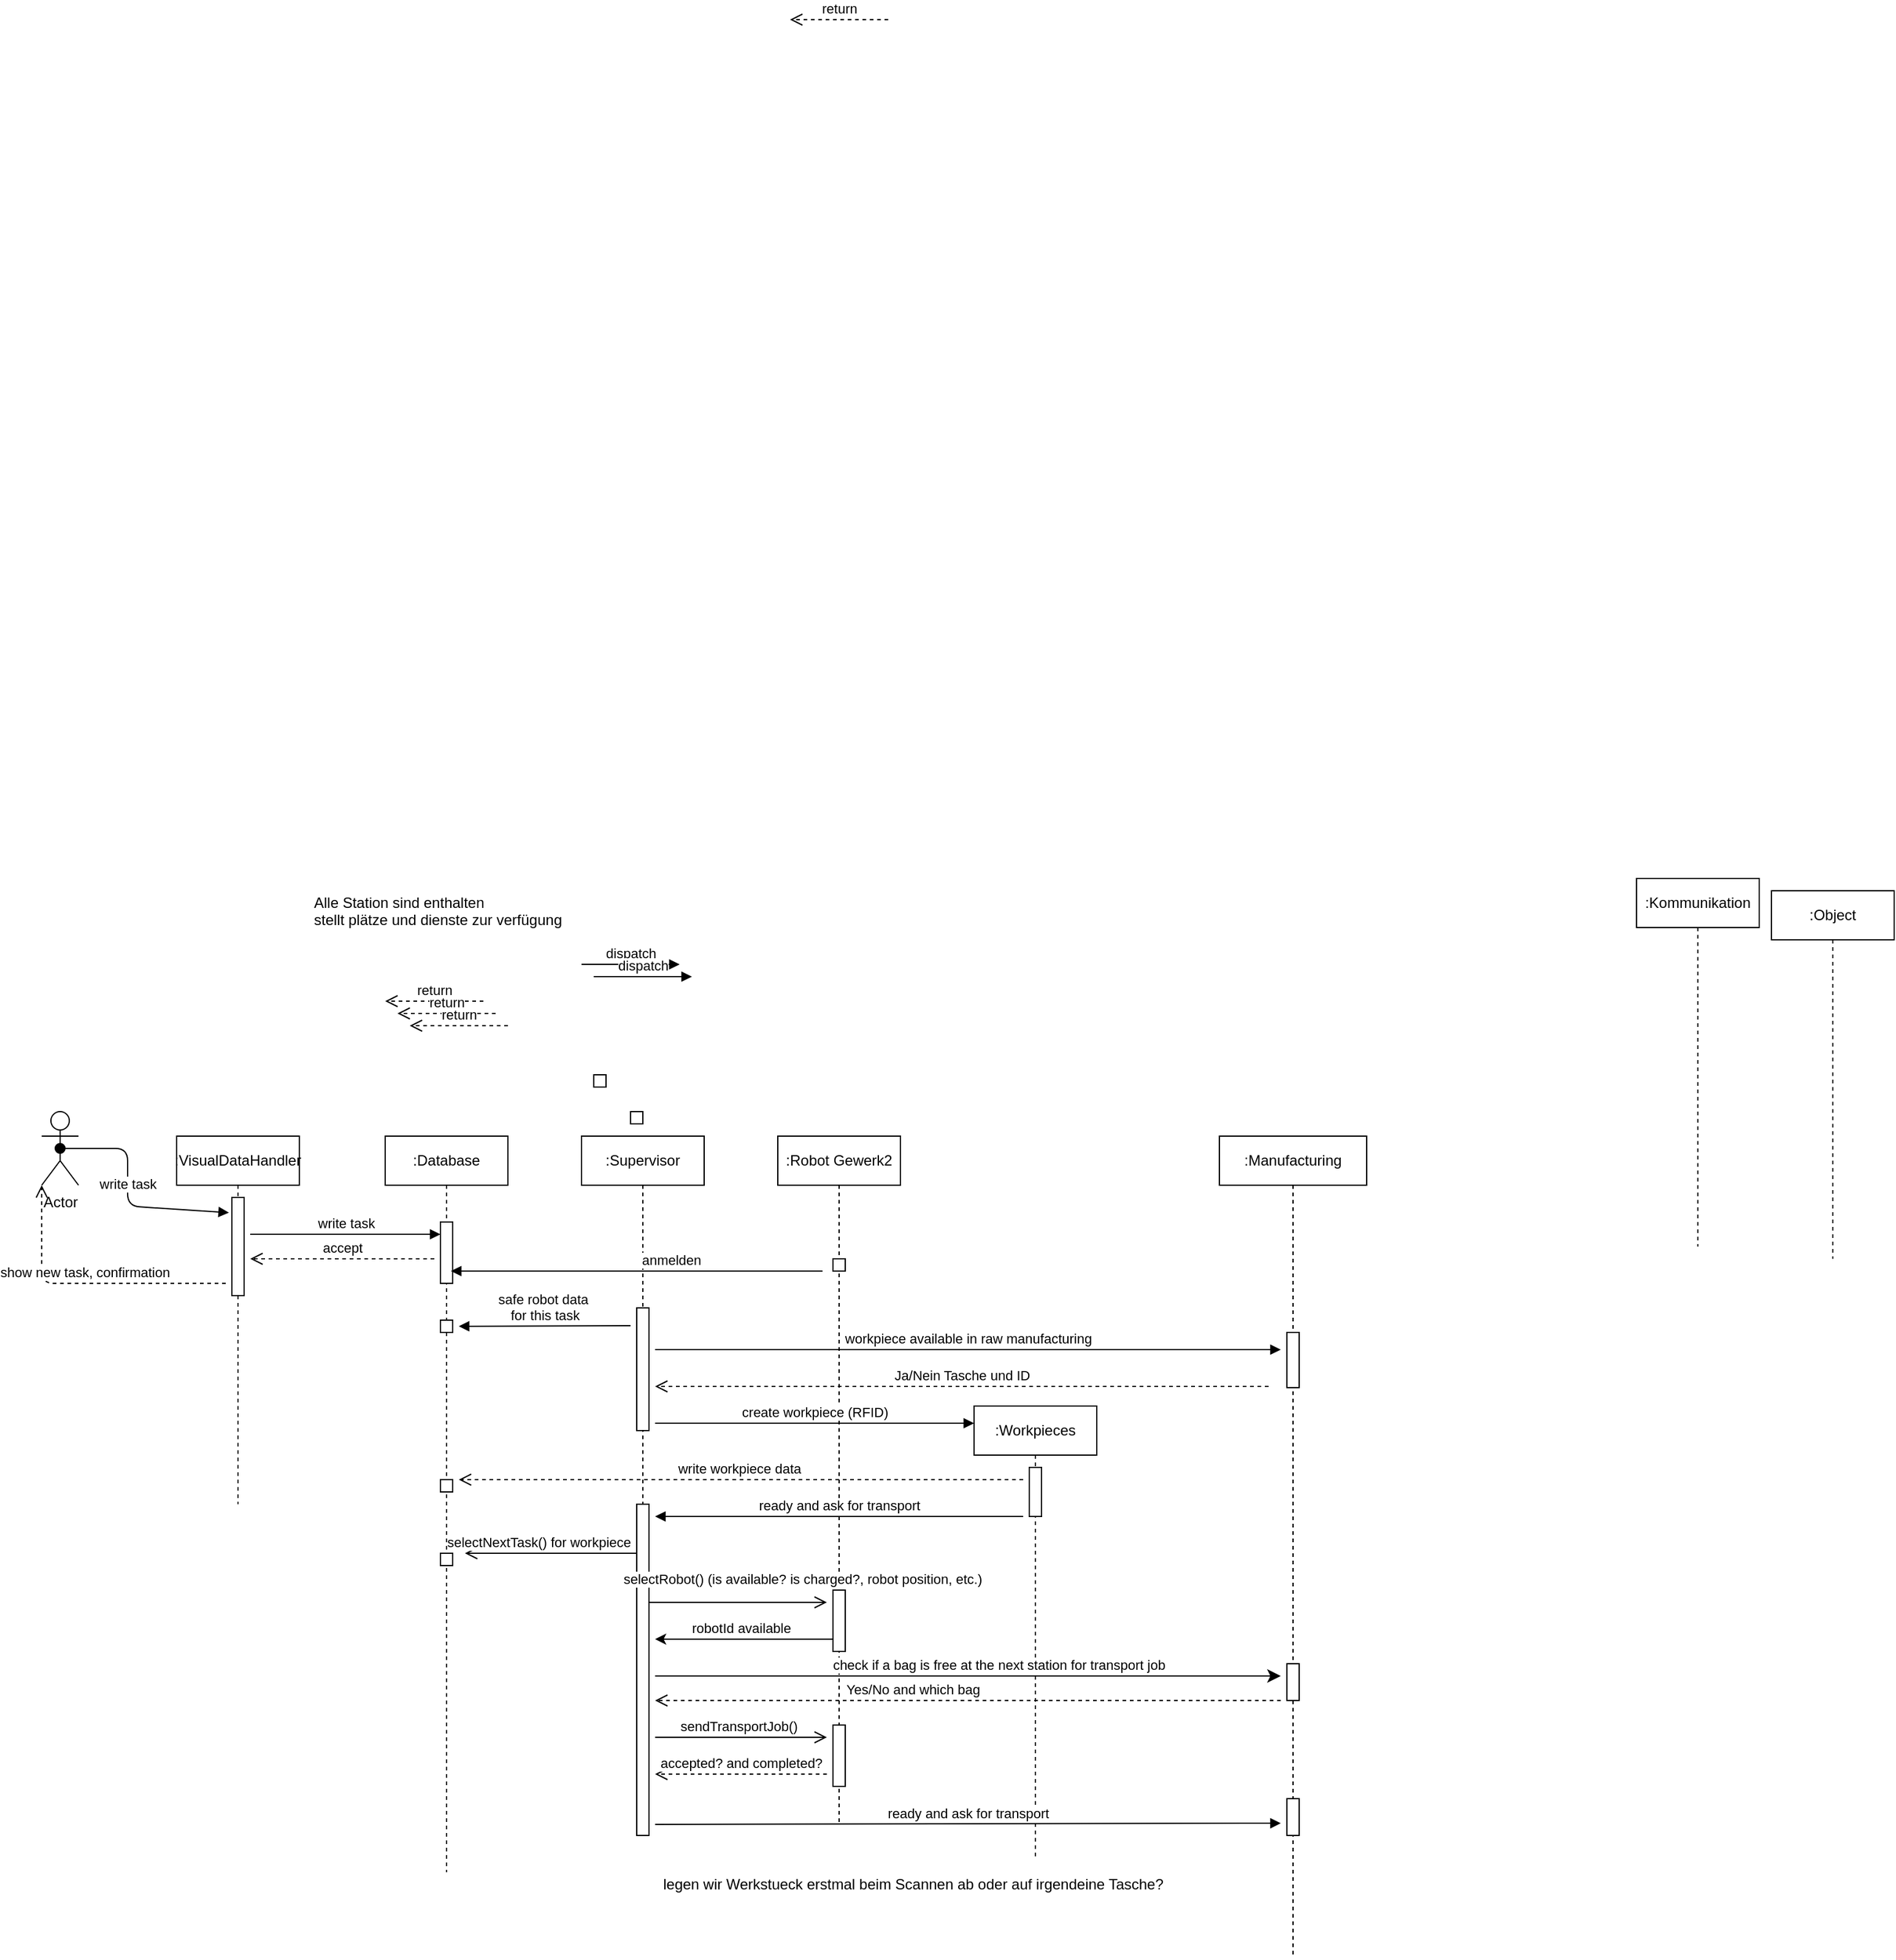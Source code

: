 <mxfile version="20.7.4" type="device"><diagram id="1WBaz6ixaP1ME8K3m5R6" name="Page-1"><mxGraphModel dx="1600" dy="1721" grid="1" gridSize="10" guides="1" tooltips="1" connect="1" arrows="1" fold="1" page="1" pageScale="1" pageWidth="827" pageHeight="1169" math="0" shadow="0"><root><mxCell id="0"/><mxCell id="1" parent="0"/><mxCell id="OzvFzzkETnQlEarBEtN6-2" value=":Manufacturing" style="shape=umlLifeline;perimeter=lifelinePerimeter;whiteSpace=wrap;html=1;container=1;collapsible=0;recursiveResize=0;outlineConnect=0;" parent="1" vertex="1"><mxGeometry x="680" width="120" height="670" as="geometry"/></mxCell><mxCell id="7IhzswRu7-lc8F86J233-18" value="" style="html=1;verticalAlign=bottom;endArrow=classic;endSize=8;endFill=1;" edge="1" parent="OzvFzzkETnQlEarBEtN6-2"><mxGeometry x="-0.035" relative="1" as="geometry"><mxPoint x="-460" y="440" as="sourcePoint"/><mxPoint x="50" y="440" as="targetPoint"/><mxPoint as="offset"/></mxGeometry></mxCell><mxCell id="OzvFzzkETnQlEarBEtN6-34" value="Yes/No and which bag" style="html=1;verticalAlign=bottom;endArrow=open;dashed=1;endSize=8;" parent="OzvFzzkETnQlEarBEtN6-2" edge="1"><mxGeometry x="0.176" relative="1" as="geometry"><mxPoint x="50" y="460" as="sourcePoint"/><mxPoint x="-460" y="460" as="targetPoint"/><mxPoint as="offset"/></mxGeometry></mxCell><mxCell id="7IhzswRu7-lc8F86J233-26" value="" style="html=1;points=[];perimeter=orthogonalPerimeter;" vertex="1" parent="OzvFzzkETnQlEarBEtN6-2"><mxGeometry x="55" y="540" width="10" height="30" as="geometry"/></mxCell><mxCell id="OzvFzzkETnQlEarBEtN6-4" value=":Robot Gewerk2" style="shape=umlLifeline;perimeter=lifelinePerimeter;whiteSpace=wrap;html=1;container=1;collapsible=0;recursiveResize=0;outlineConnect=0;" parent="1" vertex="1"><mxGeometry x="320" width="100" height="561" as="geometry"/></mxCell><mxCell id="7IhzswRu7-lc8F86J233-2" value="" style="html=1;points=[];perimeter=orthogonalPerimeter;" vertex="1" parent="OzvFzzkETnQlEarBEtN6-4"><mxGeometry x="45" y="100" width="10" height="10" as="geometry"/></mxCell><mxCell id="OzvFzzkETnQlEarBEtN6-3" value="" style="html=1;points=[];perimeter=orthogonalPerimeter;" parent="OzvFzzkETnQlEarBEtN6-4" vertex="1"><mxGeometry x="415" y="160" width="10" height="45" as="geometry"/></mxCell><mxCell id="OzvFzzkETnQlEarBEtN6-5" value="" style="html=1;points=[];perimeter=orthogonalPerimeter;" parent="OzvFzzkETnQlEarBEtN6-4" vertex="1"><mxGeometry x="45" y="370" width="10" height="50" as="geometry"/></mxCell><mxCell id="OzvFzzkETnQlEarBEtN6-38" value="workpiece available in raw manufacturing" style="html=1;verticalAlign=bottom;endArrow=block;" parent="OzvFzzkETnQlEarBEtN6-4" edge="1"><mxGeometry width="80" relative="1" as="geometry"><mxPoint x="-100" y="174" as="sourcePoint"/><mxPoint x="410" y="174" as="targetPoint"/></mxGeometry></mxCell><mxCell id="OzvFzzkETnQlEarBEtN6-42" value="Ja/Nein Tasche und ID" style="html=1;verticalAlign=bottom;endArrow=open;dashed=1;endSize=8;" parent="OzvFzzkETnQlEarBEtN6-4" edge="1"><mxGeometry relative="1" as="geometry"><mxPoint x="400" y="204" as="sourcePoint"/><mxPoint x="-100" y="204" as="targetPoint"/></mxGeometry></mxCell><mxCell id="OzvFzzkETnQlEarBEtN6-43" value="create workpiece (RFID)" style="html=1;verticalAlign=bottom;endArrow=block;" parent="OzvFzzkETnQlEarBEtN6-4" edge="1"><mxGeometry width="80" relative="1" as="geometry"><mxPoint x="-100" y="234" as="sourcePoint"/><mxPoint x="160" y="234" as="targetPoint"/></mxGeometry></mxCell><mxCell id="7IhzswRu7-lc8F86J233-20" value="" style="html=1;points=[];perimeter=orthogonalPerimeter;" vertex="1" parent="OzvFzzkETnQlEarBEtN6-4"><mxGeometry x="45" y="480" width="10" height="50" as="geometry"/></mxCell><mxCell id="OzvFzzkETnQlEarBEtN6-6" value=":Kommunikation" style="shape=umlLifeline;perimeter=lifelinePerimeter;whiteSpace=wrap;html=1;container=1;collapsible=0;recursiveResize=0;outlineConnect=0;" parent="1" vertex="1"><mxGeometry x="1020" y="-210" width="100" height="300" as="geometry"/></mxCell><mxCell id="OzvFzzkETnQlEarBEtN6-7" value=":Workpieces" style="shape=umlLifeline;perimeter=lifelinePerimeter;whiteSpace=wrap;html=1;container=1;collapsible=0;recursiveResize=0;outlineConnect=0;" parent="1" vertex="1"><mxGeometry x="480" y="220" width="100" height="370" as="geometry"/></mxCell><mxCell id="OzvFzzkETnQlEarBEtN6-9" value="" style="html=1;points=[];perimeter=orthogonalPerimeter;" parent="OzvFzzkETnQlEarBEtN6-7" vertex="1"><mxGeometry x="45" y="50" width="10" height="40" as="geometry"/></mxCell><mxCell id="OzvFzzkETnQlEarBEtN6-10" value=":Database" style="shape=umlLifeline;perimeter=lifelinePerimeter;whiteSpace=wrap;html=1;container=1;collapsible=0;recursiveResize=0;outlineConnect=0;" parent="1" vertex="1"><mxGeometry width="100" height="600" as="geometry"/></mxCell><mxCell id="OzvFzzkETnQlEarBEtN6-11" value="" style="html=1;points=[];perimeter=orthogonalPerimeter;" parent="OzvFzzkETnQlEarBEtN6-10" vertex="1"><mxGeometry x="45" y="70" width="10" height="50" as="geometry"/></mxCell><mxCell id="OzvFzzkETnQlEarBEtN6-13" value="" style="html=1;points=[];perimeter=orthogonalPerimeter;" parent="OzvFzzkETnQlEarBEtN6-10" vertex="1"><mxGeometry x="45" y="150" width="10" height="10" as="geometry"/></mxCell><mxCell id="7IhzswRu7-lc8F86J233-6" value="" style="html=1;points=[];perimeter=orthogonalPerimeter;" vertex="1" parent="OzvFzzkETnQlEarBEtN6-10"><mxGeometry x="45" y="280" width="10" height="10" as="geometry"/></mxCell><mxCell id="7IhzswRu7-lc8F86J233-13" value="" style="html=1;points=[];perimeter=orthogonalPerimeter;" vertex="1" parent="OzvFzzkETnQlEarBEtN6-10"><mxGeometry x="45" y="340" width="10" height="10" as="geometry"/></mxCell><mxCell id="OzvFzzkETnQlEarBEtN6-15" value="Alle Station sind enthalten&lt;br&gt;stellt plätze und dienste zur verfügung" style="text;html=1;resizable=0;points=[];autosize=1;align=left;verticalAlign=top;spacingTop=-4;" parent="1" vertex="1"><mxGeometry x="-60" y="-200" width="220" height="30" as="geometry"/></mxCell><mxCell id="OzvFzzkETnQlEarBEtN6-16" value=":Supervisor" style="shape=umlLifeline;perimeter=lifelinePerimeter;whiteSpace=wrap;html=1;container=1;collapsible=0;recursiveResize=0;outlineConnect=0;" parent="1" vertex="1"><mxGeometry x="160" width="100" height="570" as="geometry"/></mxCell><mxCell id="OzvFzzkETnQlEarBEtN6-17" value="" style="html=1;points=[];perimeter=orthogonalPerimeter;" parent="OzvFzzkETnQlEarBEtN6-16" vertex="1"><mxGeometry x="45" y="140" width="10" height="100" as="geometry"/></mxCell><mxCell id="OzvFzzkETnQlEarBEtN6-19" value="safe robot data&amp;nbsp;&lt;br&gt;for this task" style="html=1;verticalAlign=bottom;endArrow=block;" parent="OzvFzzkETnQlEarBEtN6-16" edge="1"><mxGeometry width="80" relative="1" as="geometry"><mxPoint x="40" y="154.5" as="sourcePoint"/><mxPoint x="-100" y="155" as="targetPoint"/></mxGeometry></mxCell><mxCell id="7IhzswRu7-lc8F86J233-11" value="" style="html=1;points=[];perimeter=orthogonalPerimeter;" vertex="1" parent="OzvFzzkETnQlEarBEtN6-16"><mxGeometry x="45" y="300" width="10" height="270" as="geometry"/></mxCell><mxCell id="OzvFzzkETnQlEarBEtN6-44" value="selectRobot() (is available? is charged?, robot position, etc.)" style="html=1;verticalAlign=bottom;endArrow=open;endSize=8;" parent="OzvFzzkETnQlEarBEtN6-16" edge="1"><mxGeometry x="0.724" y="10" relative="1" as="geometry"><mxPoint x="55" y="380" as="sourcePoint"/><mxPoint x="200" y="380" as="targetPoint"/><mxPoint as="offset"/></mxGeometry></mxCell><mxCell id="OzvFzzkETnQlEarBEtN6-20" value=":VisualDataHandler" style="shape=umlLifeline;perimeter=lifelinePerimeter;whiteSpace=wrap;html=1;container=1;collapsible=0;recursiveResize=0;outlineConnect=0;" parent="1" vertex="1"><mxGeometry x="-170" width="100" height="300" as="geometry"/></mxCell><mxCell id="OzvFzzkETnQlEarBEtN6-21" value="" style="html=1;points=[];perimeter=orthogonalPerimeter;" parent="OzvFzzkETnQlEarBEtN6-20" vertex="1"><mxGeometry x="45" y="50" width="10" height="80" as="geometry"/></mxCell><mxCell id="OzvFzzkETnQlEarBEtN6-22" value=":Object" style="shape=umlLifeline;perimeter=lifelinePerimeter;whiteSpace=wrap;html=1;container=1;collapsible=0;recursiveResize=0;outlineConnect=0;" parent="1" vertex="1"><mxGeometry x="1130" y="-200" width="100" height="300" as="geometry"/></mxCell><mxCell id="OzvFzzkETnQlEarBEtN6-23" value="Actor" style="shape=umlActor;verticalLabelPosition=bottom;labelBackgroundColor=#ffffff;verticalAlign=top;html=1;" parent="1" vertex="1"><mxGeometry x="-280" y="-20" width="30" height="60" as="geometry"/></mxCell><mxCell id="OzvFzzkETnQlEarBEtN6-24" value="write task" style="html=1;verticalAlign=bottom;startArrow=oval;startFill=1;endArrow=block;startSize=8;exitX=0.5;exitY=0.5;exitDx=0;exitDy=0;exitPerimeter=0;entryX=-0.24;entryY=0.155;entryDx=0;entryDy=0;entryPerimeter=0;" parent="1" source="OzvFzzkETnQlEarBEtN6-23" target="OzvFzzkETnQlEarBEtN6-21" edge="1"><mxGeometry width="60" relative="1" as="geometry"><mxPoint x="-230" y="20" as="sourcePoint"/><mxPoint x="-170" y="66.8" as="targetPoint"/><Array as="points"><mxPoint x="-210" y="10"/><mxPoint x="-210" y="57"/></Array></mxGeometry></mxCell><mxCell id="OzvFzzkETnQlEarBEtN6-25" value="show new task, confirmation" style="html=1;verticalAlign=bottom;endArrow=open;dashed=1;endSize=8;entryX=0;entryY=1;entryDx=0;entryDy=0;entryPerimeter=0;" parent="1" target="OzvFzzkETnQlEarBEtN6-23" edge="1"><mxGeometry relative="1" as="geometry"><mxPoint x="-130" y="120" as="sourcePoint"/><mxPoint x="-280" y="120" as="targetPoint"/><Array as="points"><mxPoint x="-280" y="120"/></Array></mxGeometry></mxCell><mxCell id="OzvFzzkETnQlEarBEtN6-26" value="write task" style="html=1;verticalAlign=bottom;startArrow=none;endArrow=block;startSize=8;startFill=0;" parent="1" target="OzvFzzkETnQlEarBEtN6-11" edge="1"><mxGeometry relative="1" as="geometry"><mxPoint x="-110" y="80" as="sourcePoint"/></mxGeometry></mxCell><mxCell id="OzvFzzkETnQlEarBEtN6-27" value="return" style="html=1;verticalAlign=bottom;endArrow=open;dashed=1;endSize=8;" parent="1" edge="1"><mxGeometry relative="1" as="geometry"><mxPoint x="80" y="-110" as="sourcePoint"/><mxPoint y="-110" as="targetPoint"/></mxGeometry></mxCell><mxCell id="OzvFzzkETnQlEarBEtN6-28" value="accept" style="html=1;verticalAlign=bottom;endArrow=open;dashed=1;endSize=8;" parent="1" edge="1"><mxGeometry relative="1" as="geometry"><mxPoint x="40" y="100" as="sourcePoint"/><mxPoint x="-110" y="100" as="targetPoint"/></mxGeometry></mxCell><mxCell id="OzvFzzkETnQlEarBEtN6-29" value="" style="html=1;points=[];perimeter=orthogonalPerimeter;" parent="1" vertex="1"><mxGeometry x="170" y="-50" width="10" height="10" as="geometry"/></mxCell><mxCell id="OzvFzzkETnQlEarBEtN6-30" value="" style="html=1;points=[];perimeter=orthogonalPerimeter;" parent="1" vertex="1"><mxGeometry x="200" y="-20" width="10" height="10" as="geometry"/></mxCell><mxCell id="OzvFzzkETnQlEarBEtN6-31" value="dispatch" style="html=1;verticalAlign=bottom;endArrow=block;" parent="1" edge="1"><mxGeometry width="80" relative="1" as="geometry"><mxPoint x="160" y="-140" as="sourcePoint"/><mxPoint x="240" y="-140" as="targetPoint"/></mxGeometry></mxCell><mxCell id="OzvFzzkETnQlEarBEtN6-35" value="dispatch" style="html=1;verticalAlign=bottom;endArrow=block;" parent="1" edge="1"><mxGeometry width="80" relative="1" as="geometry"><mxPoint x="170" y="-130" as="sourcePoint"/><mxPoint x="250" y="-130" as="targetPoint"/></mxGeometry></mxCell><mxCell id="OzvFzzkETnQlEarBEtN6-39" value="return" style="html=1;verticalAlign=bottom;endArrow=open;dashed=1;endSize=8;" parent="1" edge="1"><mxGeometry relative="1" as="geometry"><mxPoint x="410" y="-910" as="sourcePoint"/><mxPoint x="330" y="-910" as="targetPoint"/></mxGeometry></mxCell><mxCell id="OzvFzzkETnQlEarBEtN6-40" value="return" style="html=1;verticalAlign=bottom;endArrow=open;dashed=1;endSize=8;" parent="1" edge="1"><mxGeometry relative="1" as="geometry"><mxPoint x="90" y="-100" as="sourcePoint"/><mxPoint x="10" y="-100" as="targetPoint"/></mxGeometry></mxCell><mxCell id="OzvFzzkETnQlEarBEtN6-41" value="return" style="html=1;verticalAlign=bottom;endArrow=open;dashed=1;endSize=8;" parent="1" edge="1"><mxGeometry relative="1" as="geometry"><mxPoint x="100" y="-90" as="sourcePoint"/><mxPoint x="20" y="-90" as="targetPoint"/></mxGeometry></mxCell><mxCell id="7IhzswRu7-lc8F86J233-1" value="anmelden" style="html=1;verticalAlign=bottom;startArrow=none;endArrow=block;startSize=8;startFill=0;" edge="1" parent="1"><mxGeometry x="-0.189" relative="1" as="geometry"><mxPoint x="356.44" y="110" as="sourcePoint"/><mxPoint x="53.56" y="110" as="targetPoint"/><mxPoint as="offset"/></mxGeometry></mxCell><mxCell id="7IhzswRu7-lc8F86J233-5" value="write workpiece data&amp;nbsp;" style="html=1;verticalAlign=bottom;endArrow=open;endSize=8;dashed=1;" edge="1" parent="1"><mxGeometry relative="1" as="geometry"><mxPoint x="520" y="280" as="sourcePoint"/><mxPoint x="60" y="280" as="targetPoint"/></mxGeometry></mxCell><mxCell id="OzvFzzkETnQlEarBEtN6-36" value="ready and ask for transport" style="html=1;verticalAlign=bottom;endArrow=block;" parent="1" edge="1"><mxGeometry width="80" relative="1" as="geometry"><mxPoint x="520" y="310" as="sourcePoint"/><mxPoint x="220" y="310" as="targetPoint"/></mxGeometry></mxCell><mxCell id="OzvFzzkETnQlEarBEtN6-32" value="robotId available" style="html=1;verticalAlign=bottom;endArrow=block;startArrow=none;" parent="1" edge="1"><mxGeometry x="-1" y="-80" width="80" relative="1" as="geometry"><mxPoint x="209.81" y="410" as="sourcePoint"/><mxPoint x="209.5" y="410" as="targetPoint"/><mxPoint x="80" y="80" as="offset"/></mxGeometry></mxCell><mxCell id="7IhzswRu7-lc8F86J233-15" value="" style="html=1;verticalAlign=bottom;endArrow=none;startArrow=classic;startFill=1;" edge="1" parent="1"><mxGeometry width="80" relative="1" as="geometry"><mxPoint x="220" y="410" as="sourcePoint"/><mxPoint x="365" y="410" as="targetPoint"/></mxGeometry></mxCell><mxCell id="7IhzswRu7-lc8F86J233-16" value="check if a bag is free at the next station for transport job" style="html=1;verticalAlign=bottom;endArrow=open;endSize=8;startArrow=none;" edge="1" parent="1" source="7IhzswRu7-lc8F86J233-17"><mxGeometry x="NaN" y="240" relative="1" as="geometry"><mxPoint x="210" y="440" as="sourcePoint"/><mxPoint x="739.81" y="445" as="targetPoint"/><mxPoint x="-240" y="-5" as="offset"/></mxGeometry></mxCell><mxCell id="7IhzswRu7-lc8F86J233-17" value="" style="html=1;points=[];perimeter=orthogonalPerimeter;" vertex="1" parent="1"><mxGeometry x="735" y="430" width="10" height="30" as="geometry"/></mxCell><mxCell id="7IhzswRu7-lc8F86J233-19" value="sendTransportJob()" style="html=1;verticalAlign=bottom;endArrow=open;endSize=8;" edge="1" parent="1"><mxGeometry x="-0.035" relative="1" as="geometry"><mxPoint x="220" y="490" as="sourcePoint"/><mxPoint x="360" y="490" as="targetPoint"/><mxPoint as="offset"/></mxGeometry></mxCell><mxCell id="7IhzswRu7-lc8F86J233-12" value="selectNextTask() for workpiece" style="html=1;verticalAlign=bottom;endArrow=open;endSize=8;" edge="1" parent="1"><mxGeometry x="0.143" relative="1" as="geometry"><mxPoint x="205" y="340" as="sourcePoint"/><mxPoint x="65" y="340" as="targetPoint"/><mxPoint as="offset"/></mxGeometry></mxCell><mxCell id="7IhzswRu7-lc8F86J233-24" value="accepted? and completed?" style="html=1;verticalAlign=bottom;endArrow=open;endSize=8;dashed=1;" edge="1" parent="1"><mxGeometry relative="1" as="geometry"><mxPoint x="360" y="520" as="sourcePoint"/><mxPoint x="220" y="520" as="targetPoint"/><mxPoint as="offset"/></mxGeometry></mxCell><mxCell id="7IhzswRu7-lc8F86J233-27" value="ready and ask for transport" style="html=1;verticalAlign=bottom;endArrow=block;" edge="1" parent="1"><mxGeometry width="80" relative="1" as="geometry"><mxPoint x="220" y="561" as="sourcePoint"/><mxPoint x="730" y="560" as="targetPoint"/></mxGeometry></mxCell><mxCell id="7IhzswRu7-lc8F86J233-29" value="legen wir Werkstueck erstmal beim Scannen ab oder auf irgendeine Tasche?" style="text;html=1;align=center;verticalAlign=middle;resizable=0;points=[];autosize=1;strokeColor=none;fillColor=none;" vertex="1" parent="1"><mxGeometry x="215" y="595" width="430" height="30" as="geometry"/></mxCell></root></mxGraphModel></diagram></mxfile>